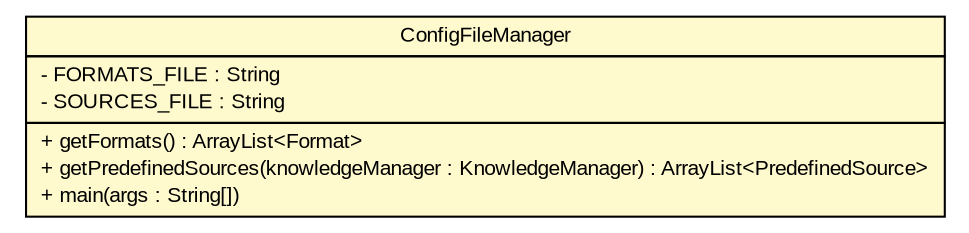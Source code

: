 #!/usr/local/bin/dot
#
# Class diagram 
# Generated by UMLGraph version 5.2 (http://www.umlgraph.org/)
#

digraph G {
	edge [fontname="arial",fontsize=10,labelfontname="arial",labelfontsize=10];
	node [fontname="arial",fontsize=10,shape=plaintext];
	nodesep=0.25;
	ranksep=0.5;
	// tud.iir.persistence.ConfigFileManager
	c51371 [label=<<table title="tud.iir.persistence.ConfigFileManager" border="0" cellborder="1" cellspacing="0" cellpadding="2" port="p" bgcolor="lemonChiffon" href="./ConfigFileManager.html">
		<tr><td><table border="0" cellspacing="0" cellpadding="1">
<tr><td align="center" balign="center"> ConfigFileManager </td></tr>
		</table></td></tr>
		<tr><td><table border="0" cellspacing="0" cellpadding="1">
<tr><td align="left" balign="left"> - FORMATS_FILE : String </td></tr>
<tr><td align="left" balign="left"> - SOURCES_FILE : String </td></tr>
		</table></td></tr>
		<tr><td><table border="0" cellspacing="0" cellpadding="1">
<tr><td align="left" balign="left"> + getFormats() : ArrayList&lt;Format&gt; </td></tr>
<tr><td align="left" balign="left"> + getPredefinedSources(knowledgeManager : KnowledgeManager) : ArrayList&lt;PredefinedSource&gt; </td></tr>
<tr><td align="left" balign="left"> + main(args : String[]) </td></tr>
		</table></td></tr>
		</table>>, fontname="arial", fontcolor="black", fontsize=10.0];
}

